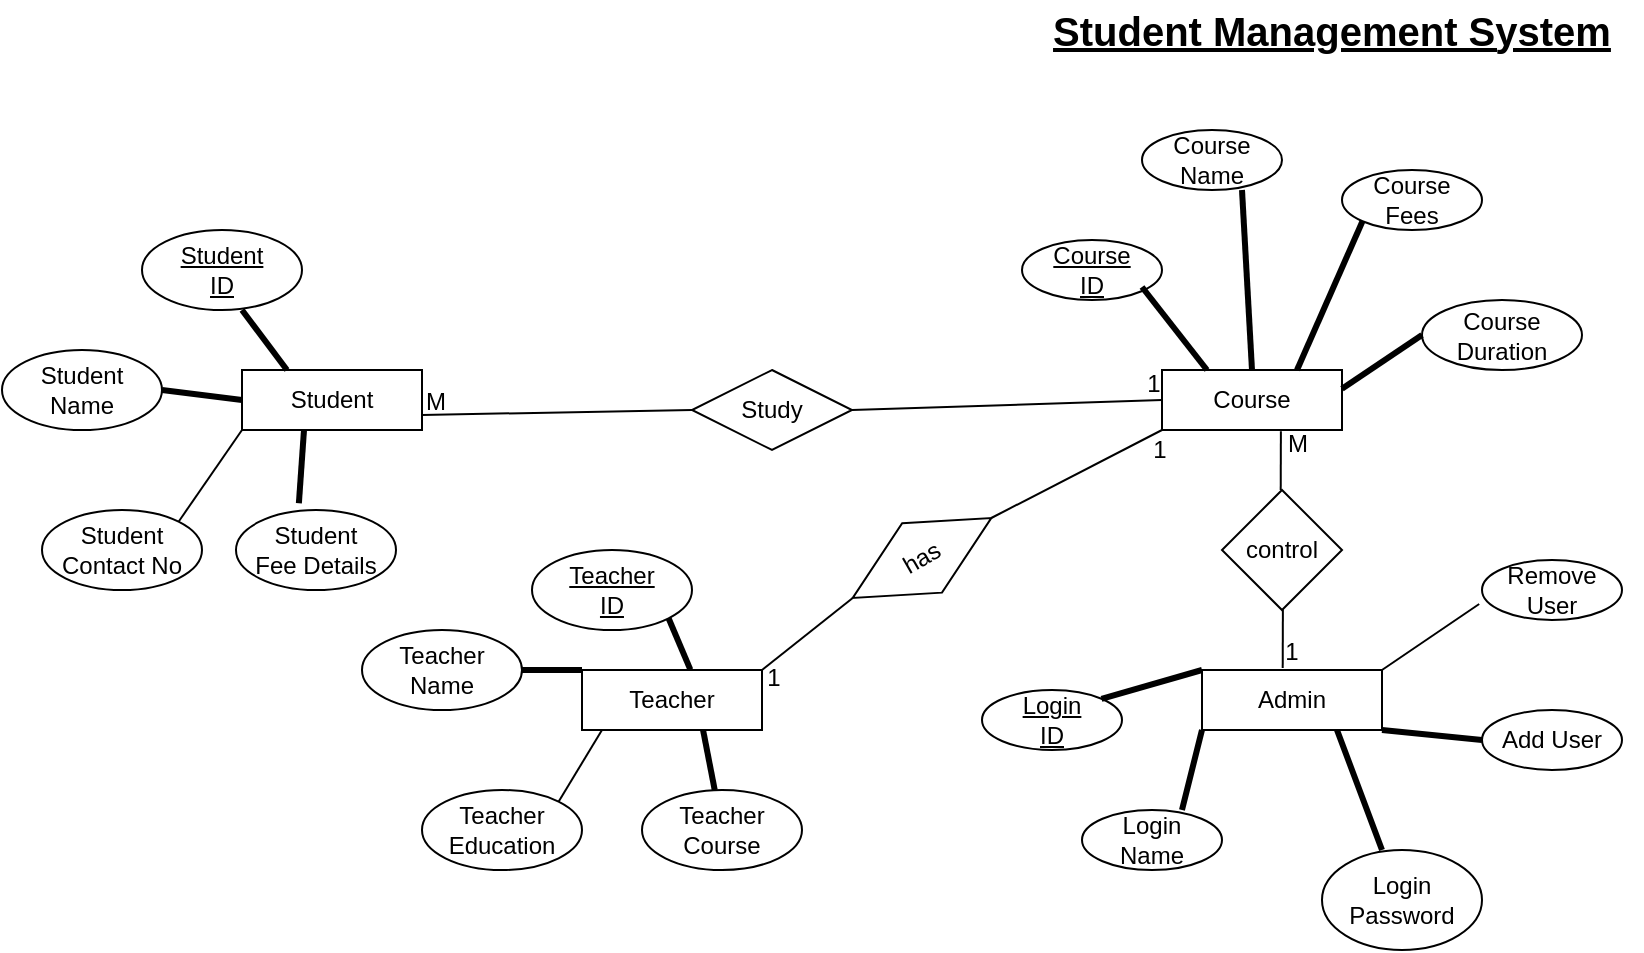 <mxfile>
    <diagram id="ZuRu4jL6CfdZqtiV36Sk" name="Page-1">
        <mxGraphModel dx="736" dy="276" grid="1" gridSize="10" guides="1" tooltips="1" connect="1" arrows="1" fold="1" page="1" pageScale="1" pageWidth="850" pageHeight="1100" math="0" shadow="0">
            <root>
                <mxCell id="0"/>
                <mxCell id="1" parent="0"/>
                <mxCell id="2" value="Student" style="rounded=0;whiteSpace=wrap;html=1;" parent="1" vertex="1">
                    <mxGeometry x="120" y="190" width="90" height="30" as="geometry"/>
                </mxCell>
                <mxCell id="7" value="Teacher" style="rounded=0;whiteSpace=wrap;html=1;" parent="1" vertex="1">
                    <mxGeometry x="290" y="340" width="90" height="30" as="geometry"/>
                </mxCell>
                <mxCell id="8" value="Course" style="rounded=0;whiteSpace=wrap;html=1;" parent="1" vertex="1">
                    <mxGeometry x="580" y="190" width="90" height="30" as="geometry"/>
                </mxCell>
                <mxCell id="9" value="Admin" style="rounded=0;whiteSpace=wrap;html=1;" parent="1" vertex="1">
                    <mxGeometry x="600" y="340" width="90" height="30" as="geometry"/>
                </mxCell>
                <mxCell id="10" value="Student&lt;br&gt;ID" style="ellipse;whiteSpace=wrap;html=1;fontStyle=4" parent="1" vertex="1">
                    <mxGeometry x="70" y="120" width="80" height="40" as="geometry"/>
                </mxCell>
                <mxCell id="11" value="Student&lt;br&gt;Name" style="ellipse;whiteSpace=wrap;html=1;" parent="1" vertex="1">
                    <mxGeometry y="180" width="80" height="40" as="geometry"/>
                </mxCell>
                <mxCell id="12" value="Student&lt;br&gt;Contact No" style="ellipse;whiteSpace=wrap;html=1;" parent="1" vertex="1">
                    <mxGeometry x="20" y="260" width="80" height="40" as="geometry"/>
                </mxCell>
                <mxCell id="13" value="Student&lt;br&gt;Fee Details" style="ellipse;whiteSpace=wrap;html=1;" parent="1" vertex="1">
                    <mxGeometry x="117" y="260" width="80" height="40" as="geometry"/>
                </mxCell>
                <mxCell id="14" value="" style="endArrow=none;html=1;exitX=0.25;exitY=0;exitDx=0;exitDy=0;strokeWidth=3;" parent="1" source="2" edge="1">
                    <mxGeometry width="50" height="50" relative="1" as="geometry">
                        <mxPoint x="120" y="180" as="sourcePoint"/>
                        <mxPoint x="120" y="160" as="targetPoint"/>
                    </mxGeometry>
                </mxCell>
                <mxCell id="15" value="" style="endArrow=none;html=1;entryX=0.393;entryY=-0.085;entryDx=0;entryDy=0;entryPerimeter=0;strokeWidth=3;" parent="1" target="13" edge="1">
                    <mxGeometry width="50" height="50" relative="1" as="geometry">
                        <mxPoint x="151" y="220" as="sourcePoint"/>
                        <mxPoint x="130" y="170" as="targetPoint"/>
                    </mxGeometry>
                </mxCell>
                <mxCell id="16" value="" style="endArrow=none;html=1;entryX=1;entryY=0;entryDx=0;entryDy=0;exitX=0;exitY=1;exitDx=0;exitDy=0;" parent="1" source="2" target="12" edge="1">
                    <mxGeometry width="50" height="50" relative="1" as="geometry">
                        <mxPoint x="161" y="230" as="sourcePoint"/>
                        <mxPoint x="161.44" y="276.6" as="targetPoint"/>
                    </mxGeometry>
                </mxCell>
                <mxCell id="17" value="" style="endArrow=none;html=1;entryX=0;entryY=0.5;entryDx=0;entryDy=0;strokeWidth=3;" parent="1" target="2" edge="1">
                    <mxGeometry width="50" height="50" relative="1" as="geometry">
                        <mxPoint x="80" y="200" as="sourcePoint"/>
                        <mxPoint x="80.44" y="246.6" as="targetPoint"/>
                    </mxGeometry>
                </mxCell>
                <mxCell id="19" value="Study" style="rhombus;whiteSpace=wrap;html=1;" parent="1" vertex="1">
                    <mxGeometry x="345" y="190" width="80" height="40" as="geometry"/>
                </mxCell>
                <mxCell id="20" value="" style="endArrow=none;html=1;entryX=0;entryY=0.5;entryDx=0;entryDy=0;exitX=1;exitY=0.5;exitDx=0;exitDy=0;" parent="1" source="19" target="8" edge="1">
                    <mxGeometry width="50" height="50" relative="1" as="geometry">
                        <mxPoint x="400" y="270" as="sourcePoint"/>
                        <mxPoint x="450" y="220" as="targetPoint"/>
                    </mxGeometry>
                </mxCell>
                <mxCell id="21" value="" style="endArrow=none;html=1;entryX=0;entryY=0.5;entryDx=0;entryDy=0;exitX=1;exitY=0.75;exitDx=0;exitDy=0;" parent="1" source="2" target="19" edge="1">
                    <mxGeometry width="50" height="50" relative="1" as="geometry">
                        <mxPoint x="400" y="270" as="sourcePoint"/>
                        <mxPoint x="450" y="220" as="targetPoint"/>
                    </mxGeometry>
                </mxCell>
                <mxCell id="22" value="has" style="rhombus;whiteSpace=wrap;html=1;rotation=-30;" parent="1" vertex="1">
                    <mxGeometry x="420" y="264" width="80" height="40" as="geometry"/>
                </mxCell>
                <mxCell id="24" value="control" style="rhombus;whiteSpace=wrap;html=1;" parent="1" vertex="1">
                    <mxGeometry x="610" y="250" width="60" height="60" as="geometry"/>
                </mxCell>
                <mxCell id="25" value="" style="endArrow=none;html=1;entryX=0;entryY=1;entryDx=0;entryDy=0;exitX=1;exitY=0.5;exitDx=0;exitDy=0;" parent="1" source="22" target="8" edge="1">
                    <mxGeometry width="50" height="50" relative="1" as="geometry">
                        <mxPoint x="490" y="270" as="sourcePoint"/>
                        <mxPoint x="540" y="220" as="targetPoint"/>
                    </mxGeometry>
                </mxCell>
                <mxCell id="26" value="" style="endArrow=none;html=1;entryX=0;entryY=0.5;entryDx=0;entryDy=0;exitX=1;exitY=0.5;exitDx=0;exitDy=0;" parent="1" target="22" edge="1">
                    <mxGeometry width="50" height="50" relative="1" as="geometry">
                        <mxPoint x="380.001" y="340" as="sourcePoint"/>
                        <mxPoint x="465.36" y="296" as="targetPoint"/>
                    </mxGeometry>
                </mxCell>
                <mxCell id="27" value="" style="endArrow=none;html=1;entryX=0;entryY=1;entryDx=0;entryDy=0;exitX=0.616;exitY=1.02;exitDx=0;exitDy=0;exitPerimeter=0;" parent="1" edge="1">
                    <mxGeometry width="50" height="50" relative="1" as="geometry">
                        <mxPoint x="639.44" y="220.6" as="sourcePoint"/>
                        <mxPoint x="639.36" y="250" as="targetPoint"/>
                    </mxGeometry>
                </mxCell>
                <mxCell id="28" value="" style="endArrow=none;html=1;entryX=0;entryY=1;entryDx=0;entryDy=0;exitX=0.616;exitY=1.02;exitDx=0;exitDy=0;exitPerimeter=0;" parent="1" edge="1">
                    <mxGeometry width="50" height="50" relative="1" as="geometry">
                        <mxPoint x="640.44" y="309.6" as="sourcePoint"/>
                        <mxPoint x="640.36" y="339" as="targetPoint"/>
                    </mxGeometry>
                </mxCell>
                <mxCell id="31" value="Teacher&lt;br&gt;Name" style="ellipse;whiteSpace=wrap;html=1;" parent="1" vertex="1">
                    <mxGeometry x="180" y="320" width="80" height="40" as="geometry"/>
                </mxCell>
                <mxCell id="33" value="Teacher&lt;br&gt;Education" style="ellipse;whiteSpace=wrap;html=1;" parent="1" vertex="1">
                    <mxGeometry x="210" y="400" width="80" height="40" as="geometry"/>
                </mxCell>
                <mxCell id="34" value="Teacher&lt;br&gt;Course" style="ellipse;whiteSpace=wrap;html=1;" parent="1" vertex="1">
                    <mxGeometry x="320" y="400" width="80" height="40" as="geometry"/>
                </mxCell>
                <mxCell id="35" value="Teacher&lt;br&gt;ID" style="ellipse;whiteSpace=wrap;html=1;fontStyle=4" parent="1" vertex="1">
                    <mxGeometry x="265" y="280" width="80" height="40" as="geometry"/>
                </mxCell>
                <mxCell id="36" value="" style="endArrow=none;html=1;exitX=1;exitY=0;exitDx=0;exitDy=0;" parent="1" source="33" edge="1">
                    <mxGeometry width="50" height="50" relative="1" as="geometry">
                        <mxPoint x="250" y="420" as="sourcePoint"/>
                        <mxPoint x="300" y="370" as="targetPoint"/>
                    </mxGeometry>
                </mxCell>
                <mxCell id="37" value="" style="endArrow=none;html=1;entryX=0.673;entryY=1.007;entryDx=0;entryDy=0;entryPerimeter=0;strokeWidth=3;" parent="1" source="34" target="7" edge="1">
                    <mxGeometry width="50" height="50" relative="1" as="geometry">
                        <mxPoint x="288.284" y="415.858" as="sourcePoint"/>
                        <mxPoint x="310" y="380" as="targetPoint"/>
                    </mxGeometry>
                </mxCell>
                <mxCell id="38" value="" style="endArrow=none;html=1;entryX=1;entryY=1;entryDx=0;entryDy=0;exitX=0.602;exitY=-0.007;exitDx=0;exitDy=0;exitPerimeter=0;strokeWidth=3;" parent="1" source="7" target="35" edge="1">
                    <mxGeometry width="50" height="50" relative="1" as="geometry">
                        <mxPoint x="330" y="350" as="sourcePoint"/>
                        <mxPoint x="360.57" y="380.21" as="targetPoint"/>
                    </mxGeometry>
                </mxCell>
                <mxCell id="39" value="" style="endArrow=none;html=1;entryX=1;entryY=0.5;entryDx=0;entryDy=0;exitX=0;exitY=0;exitDx=0;exitDy=0;strokeWidth=3;" parent="1" source="7" target="31" edge="1">
                    <mxGeometry width="50" height="50" relative="1" as="geometry">
                        <mxPoint x="376.342" y="420.084" as="sourcePoint"/>
                        <mxPoint x="370.57" y="390.21" as="targetPoint"/>
                    </mxGeometry>
                </mxCell>
                <mxCell id="40" value="Login&lt;br&gt;ID" style="ellipse;whiteSpace=wrap;html=1;fontStyle=4" parent="1" vertex="1">
                    <mxGeometry x="490" y="350" width="70" height="30" as="geometry"/>
                </mxCell>
                <mxCell id="41" value="Login&lt;br&gt;Name" style="ellipse;whiteSpace=wrap;html=1;" parent="1" vertex="1">
                    <mxGeometry x="540" y="410" width="70" height="30" as="geometry"/>
                </mxCell>
                <mxCell id="42" value="Login&lt;br&gt;Password" style="ellipse;whiteSpace=wrap;html=1;" parent="1" vertex="1">
                    <mxGeometry x="660" y="430" width="80" height="50" as="geometry"/>
                </mxCell>
                <mxCell id="43" value="Add User" style="ellipse;whiteSpace=wrap;html=1;" parent="1" vertex="1">
                    <mxGeometry x="740" y="360" width="70" height="30" as="geometry"/>
                </mxCell>
                <mxCell id="44" value="Remove&lt;br&gt;User" style="ellipse;whiteSpace=wrap;html=1;" parent="1" vertex="1">
                    <mxGeometry x="740" y="285" width="70" height="30" as="geometry"/>
                </mxCell>
                <mxCell id="45" value="" style="endArrow=none;html=1;exitX=1;exitY=0;exitDx=0;exitDy=0;strokeWidth=3;" parent="1" source="40" edge="1">
                    <mxGeometry width="50" height="50" relative="1" as="geometry">
                        <mxPoint x="550" y="390" as="sourcePoint"/>
                        <mxPoint x="600" y="340" as="targetPoint"/>
                    </mxGeometry>
                </mxCell>
                <mxCell id="46" value="" style="endArrow=none;html=1;exitX=0.714;exitY=0;exitDx=0;exitDy=0;exitPerimeter=0;strokeWidth=3;" parent="1" source="41" edge="1">
                    <mxGeometry width="50" height="50" relative="1" as="geometry">
                        <mxPoint x="559.749" y="364.393" as="sourcePoint"/>
                        <mxPoint x="600" y="370" as="targetPoint"/>
                    </mxGeometry>
                </mxCell>
                <mxCell id="47" value="" style="endArrow=none;html=1;exitX=0.375;exitY=0;exitDx=0;exitDy=0;exitPerimeter=0;entryX=0.75;entryY=1;entryDx=0;entryDy=0;strokeWidth=3;" parent="1" source="42" target="9" edge="1">
                    <mxGeometry width="50" height="50" relative="1" as="geometry">
                        <mxPoint x="569.749" y="374.393" as="sourcePoint"/>
                        <mxPoint x="620" y="360" as="targetPoint"/>
                    </mxGeometry>
                </mxCell>
                <mxCell id="48" value="" style="endArrow=none;html=1;exitX=-0.02;exitY=0.733;exitDx=0;exitDy=0;entryX=1;entryY=0;entryDx=0;entryDy=0;exitPerimeter=0;" parent="1" source="44" target="9" edge="1">
                    <mxGeometry width="50" height="50" relative="1" as="geometry">
                        <mxPoint x="579.749" y="384.393" as="sourcePoint"/>
                        <mxPoint x="630" y="370" as="targetPoint"/>
                    </mxGeometry>
                </mxCell>
                <mxCell id="49" value="" style="endArrow=none;html=1;exitX=0;exitY=0.5;exitDx=0;exitDy=0;entryX=1;entryY=1;entryDx=0;entryDy=0;strokeWidth=3;" parent="1" source="43" target="9" edge="1">
                    <mxGeometry width="50" height="50" relative="1" as="geometry">
                        <mxPoint x="589.749" y="394.393" as="sourcePoint"/>
                        <mxPoint x="640" y="380" as="targetPoint"/>
                    </mxGeometry>
                </mxCell>
                <mxCell id="50" value="Course&lt;br&gt;ID" style="ellipse;whiteSpace=wrap;html=1;fontStyle=4" parent="1" vertex="1">
                    <mxGeometry x="510" y="125" width="70" height="30" as="geometry"/>
                </mxCell>
                <mxCell id="51" value="Course&lt;br&gt;Name" style="ellipse;whiteSpace=wrap;html=1;" parent="1" vertex="1">
                    <mxGeometry x="570" y="70" width="70" height="30" as="geometry"/>
                </mxCell>
                <mxCell id="52" value="Course&lt;br&gt;Fees" style="ellipse;whiteSpace=wrap;html=1;" parent="1" vertex="1">
                    <mxGeometry x="670" y="90" width="70" height="30" as="geometry"/>
                </mxCell>
                <mxCell id="53" value="Course&lt;br&gt;Duration" style="ellipse;whiteSpace=wrap;html=1;" parent="1" vertex="1">
                    <mxGeometry x="710" y="155" width="80" height="35" as="geometry"/>
                </mxCell>
                <mxCell id="54" value="" style="endArrow=none;html=1;exitX=0.5;exitY=0;exitDx=0;exitDy=0;strokeWidth=3;" parent="1" source="8" edge="1">
                    <mxGeometry width="50" height="50" relative="1" as="geometry">
                        <mxPoint x="570" y="150" as="sourcePoint"/>
                        <mxPoint x="620" y="100" as="targetPoint"/>
                    </mxGeometry>
                </mxCell>
                <mxCell id="55" value="" style="endArrow=none;html=1;exitX=0.25;exitY=0;exitDx=0;exitDy=0;strokeWidth=3;" parent="1" source="8" edge="1">
                    <mxGeometry width="50" height="50" relative="1" as="geometry">
                        <mxPoint x="590" y="181" as="sourcePoint"/>
                        <mxPoint x="570" y="148.5" as="targetPoint"/>
                    </mxGeometry>
                </mxCell>
                <mxCell id="56" value="" style="endArrow=none;html=1;exitX=0.75;exitY=0;exitDx=0;exitDy=0;entryX=0;entryY=1;entryDx=0;entryDy=0;strokeWidth=3;" parent="1" source="8" target="52" edge="1">
                    <mxGeometry width="50" height="50" relative="1" as="geometry">
                        <mxPoint x="612.5" y="200" as="sourcePoint"/>
                        <mxPoint x="580" y="158.5" as="targetPoint"/>
                    </mxGeometry>
                </mxCell>
                <mxCell id="57" value="" style="endArrow=none;html=1;exitX=0.75;exitY=0;exitDx=0;exitDy=0;entryX=0;entryY=0.5;entryDx=0;entryDy=0;strokeWidth=3;" parent="1" target="53" edge="1">
                    <mxGeometry width="50" height="50" relative="1" as="geometry">
                        <mxPoint x="670" y="199.39" as="sourcePoint"/>
                        <mxPoint x="702.751" y="124.997" as="targetPoint"/>
                    </mxGeometry>
                </mxCell>
                <mxCell id="65" value="1" style="text;html=1;strokeColor=none;fillColor=none;align=center;verticalAlign=middle;whiteSpace=wrap;rounded=0;" parent="1" vertex="1">
                    <mxGeometry x="356" y="329" width="60" height="30" as="geometry"/>
                </mxCell>
                <mxCell id="67" value="1" style="text;html=1;strokeColor=none;fillColor=none;align=center;verticalAlign=middle;whiteSpace=wrap;rounded=0;" parent="1" vertex="1">
                    <mxGeometry x="549" y="215" width="60" height="30" as="geometry"/>
                </mxCell>
                <mxCell id="68" value="M" style="text;html=1;strokeColor=none;fillColor=none;align=center;verticalAlign=middle;whiteSpace=wrap;rounded=0;" parent="1" vertex="1">
                    <mxGeometry x="618" y="212" width="60" height="30" as="geometry"/>
                </mxCell>
                <mxCell id="69" value="1" style="text;html=1;strokeColor=none;fillColor=none;align=center;verticalAlign=middle;whiteSpace=wrap;rounded=0;" parent="1" vertex="1">
                    <mxGeometry x="615" y="316" width="60" height="30" as="geometry"/>
                </mxCell>
                <mxCell id="70" value="M" style="text;html=1;strokeColor=none;fillColor=none;align=center;verticalAlign=middle;whiteSpace=wrap;rounded=0;" parent="1" vertex="1">
                    <mxGeometry x="187" y="191" width="60" height="30" as="geometry"/>
                </mxCell>
                <mxCell id="71" value="1" style="text;html=1;strokeColor=none;fillColor=none;align=center;verticalAlign=middle;whiteSpace=wrap;rounded=0;" parent="1" vertex="1">
                    <mxGeometry x="546" y="182" width="60" height="30" as="geometry"/>
                </mxCell>
                <mxCell id="77" value="Student Management System" style="text;html=1;strokeColor=none;fillColor=none;align=center;verticalAlign=middle;whiteSpace=wrap;rounded=0;fontSize=20;fontStyle=5" parent="1" vertex="1">
                    <mxGeometry x="510" y="5" width="310" height="30" as="geometry"/>
                </mxCell>
            </root>
        </mxGraphModel>
    </diagram>
</mxfile>
